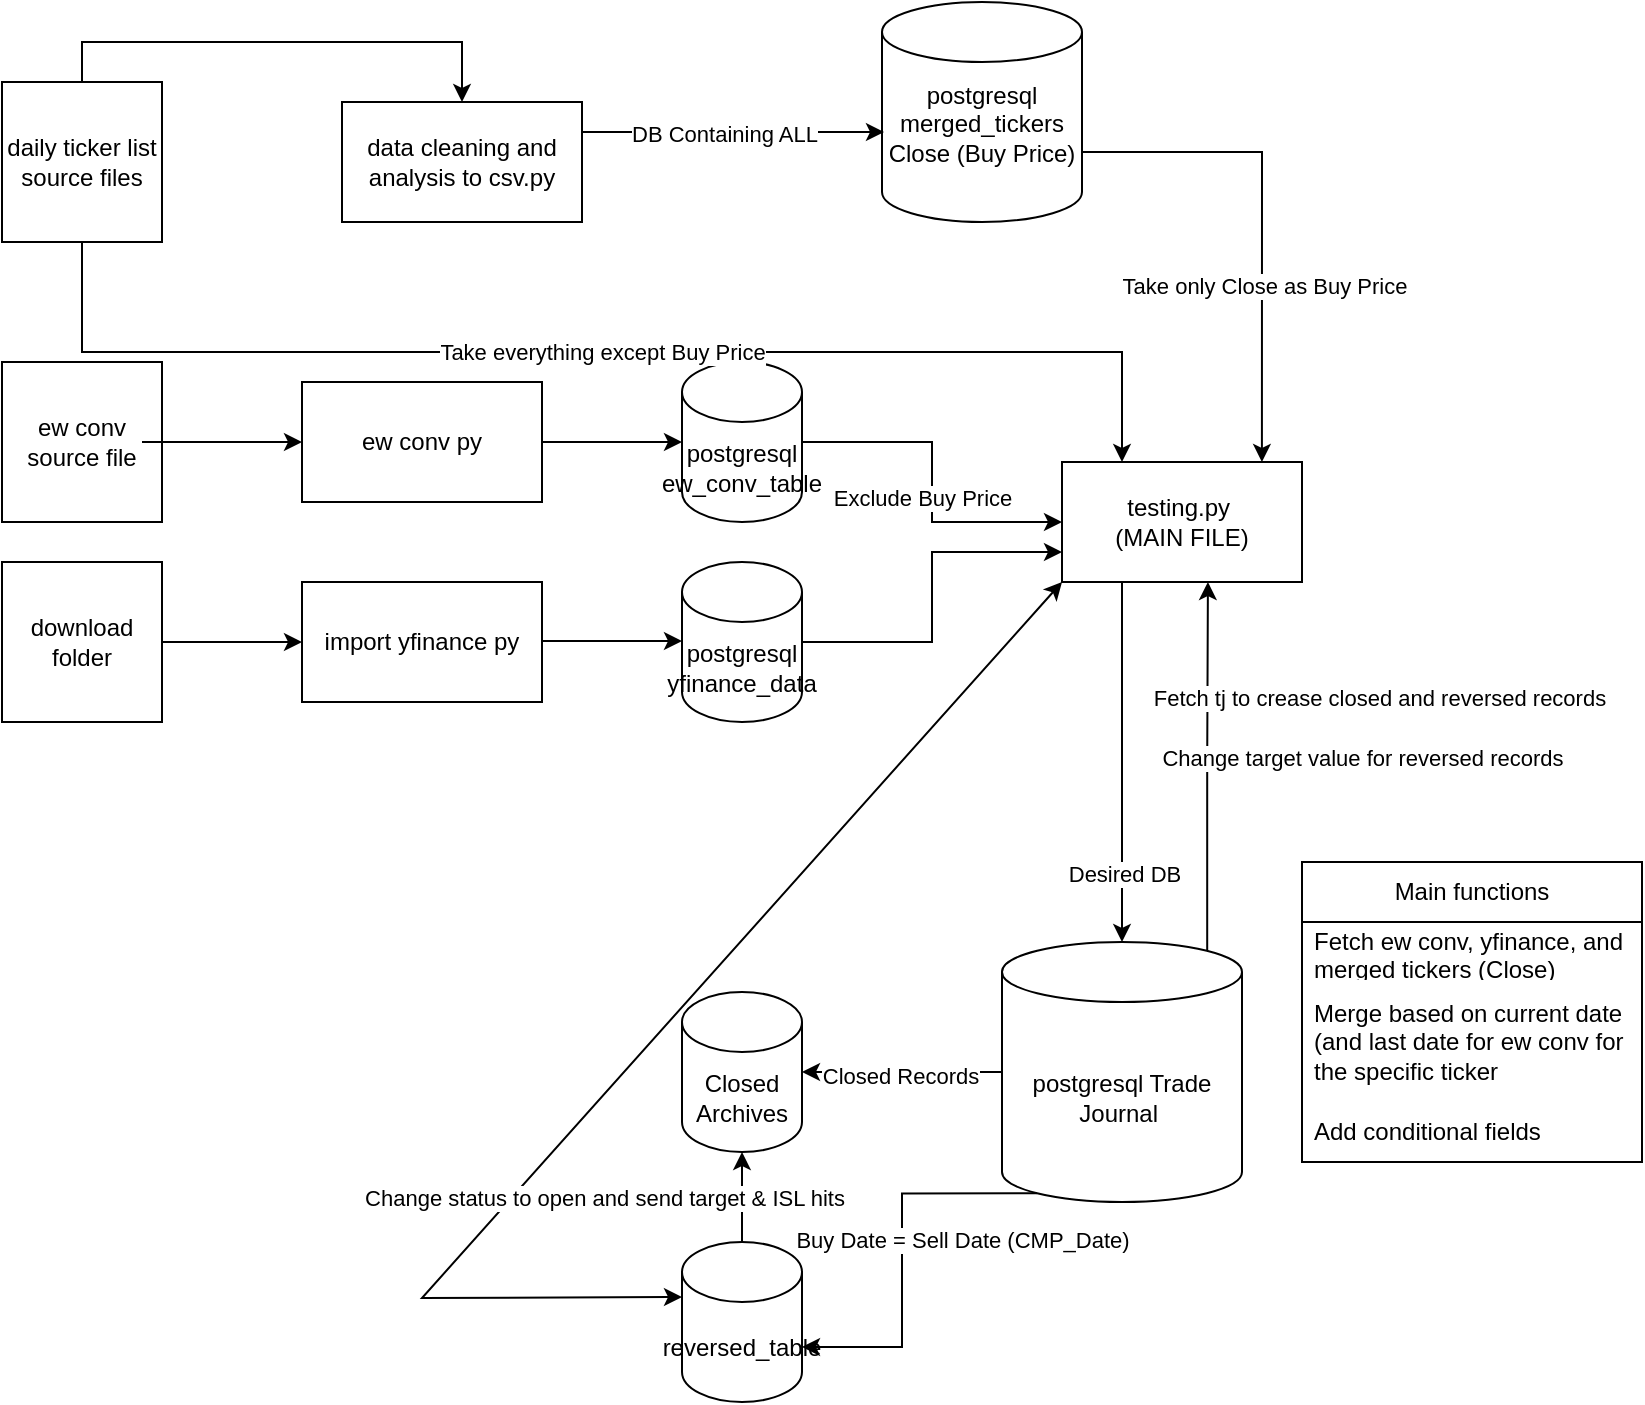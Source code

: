 <mxfile version="24.8.6">
  <diagram name="Page-1" id="f7qXiUDUXM9vJUY4WpnZ">
    <mxGraphModel dx="1434" dy="784" grid="1" gridSize="10" guides="1" tooltips="1" connect="1" arrows="1" fold="1" page="1" pageScale="1" pageWidth="850" pageHeight="1100" math="0" shadow="0">
      <root>
        <mxCell id="0" />
        <mxCell id="1" parent="0" />
        <mxCell id="9g_AEu41fhtfM2SIhQAU-1" value="ew conv py" style="rounded=0;whiteSpace=wrap;html=1;" parent="1" vertex="1">
          <mxGeometry x="170" y="220" width="120" height="60" as="geometry" />
        </mxCell>
        <mxCell id="9g_AEu41fhtfM2SIhQAU-2" value="import yfinance py" style="rounded=0;whiteSpace=wrap;html=1;" parent="1" vertex="1">
          <mxGeometry x="170" y="320" width="120" height="60" as="geometry" />
        </mxCell>
        <mxCell id="9g_AEu41fhtfM2SIhQAU-3" value="testing.py&amp;nbsp;&lt;div&gt;(MAIN FILE)&lt;/div&gt;" style="rounded=0;whiteSpace=wrap;html=1;" parent="1" vertex="1">
          <mxGeometry x="550" y="260" width="120" height="60" as="geometry" />
        </mxCell>
        <mxCell id="9g_AEu41fhtfM2SIhQAU-4" value="" style="endArrow=classic;html=1;rounded=0;" parent="1" edge="1">
          <mxGeometry width="50" height="50" relative="1" as="geometry">
            <mxPoint x="290" y="250" as="sourcePoint" />
            <mxPoint x="360" y="250" as="targetPoint" />
          </mxGeometry>
        </mxCell>
        <mxCell id="9g_AEu41fhtfM2SIhQAU-5" value="" style="endArrow=classic;html=1;rounded=0;" parent="1" edge="1">
          <mxGeometry width="50" height="50" relative="1" as="geometry">
            <mxPoint x="290" y="349.5" as="sourcePoint" />
            <mxPoint x="360" y="349.5" as="targetPoint" />
          </mxGeometry>
        </mxCell>
        <mxCell id="9g_AEu41fhtfM2SIhQAU-20" style="edgeStyle=orthogonalEdgeStyle;rounded=0;orthogonalLoop=1;jettySize=auto;html=1;exitX=1;exitY=0.5;exitDx=0;exitDy=0;exitPerimeter=0;entryX=0;entryY=0.5;entryDx=0;entryDy=0;" parent="1" source="9g_AEu41fhtfM2SIhQAU-7" target="9g_AEu41fhtfM2SIhQAU-3" edge="1">
          <mxGeometry relative="1" as="geometry">
            <mxPoint x="490" y="250" as="targetPoint" />
          </mxGeometry>
        </mxCell>
        <mxCell id="d_13KXShtALWo8nMmFfi-22" value="Exclude Buy Price" style="edgeLabel;html=1;align=center;verticalAlign=middle;resizable=0;points=[];" parent="9g_AEu41fhtfM2SIhQAU-20" vertex="1" connectable="0">
          <mxGeometry x="0.092" relative="1" as="geometry">
            <mxPoint x="-5" as="offset" />
          </mxGeometry>
        </mxCell>
        <mxCell id="9g_AEu41fhtfM2SIhQAU-7" value="postgresql ew_conv_table" style="shape=cylinder3;whiteSpace=wrap;html=1;boundedLbl=1;backgroundOutline=1;size=15;" parent="1" vertex="1">
          <mxGeometry x="360" y="210" width="60" height="80" as="geometry" />
        </mxCell>
        <mxCell id="9g_AEu41fhtfM2SIhQAU-21" style="edgeStyle=orthogonalEdgeStyle;rounded=0;orthogonalLoop=1;jettySize=auto;html=1;exitX=1;exitY=0.5;exitDx=0;exitDy=0;exitPerimeter=0;entryX=0;entryY=0.75;entryDx=0;entryDy=0;" parent="1" source="9g_AEu41fhtfM2SIhQAU-8" target="9g_AEu41fhtfM2SIhQAU-3" edge="1">
          <mxGeometry relative="1" as="geometry">
            <mxPoint x="490" y="350" as="targetPoint" />
          </mxGeometry>
        </mxCell>
        <mxCell id="9g_AEu41fhtfM2SIhQAU-8" value="postgresql yfinance_data" style="shape=cylinder3;whiteSpace=wrap;html=1;boundedLbl=1;backgroundOutline=1;size=15;" parent="1" vertex="1">
          <mxGeometry x="360" y="310" width="60" height="80" as="geometry" />
        </mxCell>
        <mxCell id="9g_AEu41fhtfM2SIhQAU-9" value="ew conv source file" style="whiteSpace=wrap;html=1;aspect=fixed;" parent="1" vertex="1">
          <mxGeometry x="20" y="210" width="80" height="80" as="geometry" />
        </mxCell>
        <mxCell id="9g_AEu41fhtfM2SIhQAU-11" value="" style="endArrow=classic;html=1;rounded=0;entryX=0;entryY=0.5;entryDx=0;entryDy=0;" parent="1" target="9g_AEu41fhtfM2SIhQAU-1" edge="1">
          <mxGeometry width="50" height="50" relative="1" as="geometry">
            <mxPoint x="90" y="250" as="sourcePoint" />
            <mxPoint x="160" y="250" as="targetPoint" />
          </mxGeometry>
        </mxCell>
        <mxCell id="Gc0xQWbeNlLE-9sP4hYX-16" style="edgeStyle=orthogonalEdgeStyle;rounded=0;orthogonalLoop=1;jettySize=auto;html=1;entryX=0.5;entryY=0;entryDx=0;entryDy=0;exitX=0.5;exitY=0;exitDx=0;exitDy=0;" parent="1" source="9g_AEu41fhtfM2SIhQAU-25" target="Gc0xQWbeNlLE-9sP4hYX-17" edge="1">
          <mxGeometry relative="1" as="geometry">
            <mxPoint x="260" y="80" as="targetPoint" />
          </mxGeometry>
        </mxCell>
        <mxCell id="9g_AEu41fhtfM2SIhQAU-25" value="daily ticker list source files" style="whiteSpace=wrap;html=1;aspect=fixed;" parent="1" vertex="1">
          <mxGeometry x="20" y="70" width="80" height="80" as="geometry" />
        </mxCell>
        <mxCell id="9g_AEu41fhtfM2SIhQAU-28" value="postgresql Trade Journal&amp;nbsp;" style="shape=cylinder3;whiteSpace=wrap;html=1;boundedLbl=1;backgroundOutline=1;size=15;" parent="1" vertex="1">
          <mxGeometry x="520" y="500" width="120" height="130" as="geometry" />
        </mxCell>
        <mxCell id="9g_AEu41fhtfM2SIhQAU-29" value="Main functions" style="swimlane;fontStyle=0;childLayout=stackLayout;horizontal=1;startSize=30;horizontalStack=0;resizeParent=1;resizeParentMax=0;resizeLast=0;collapsible=1;marginBottom=0;whiteSpace=wrap;html=1;" parent="1" vertex="1">
          <mxGeometry x="670" y="460" width="170" height="150" as="geometry" />
        </mxCell>
        <mxCell id="9g_AEu41fhtfM2SIhQAU-30" value="Fetch ew conv, yfinance, and merged tickers (Close)" style="text;strokeColor=none;fillColor=none;align=left;verticalAlign=middle;spacingLeft=4;spacingRight=4;overflow=hidden;points=[[0,0.5],[1,0.5]];portConstraint=eastwest;rotatable=0;whiteSpace=wrap;html=1;" parent="9g_AEu41fhtfM2SIhQAU-29" vertex="1">
          <mxGeometry y="30" width="170" height="30" as="geometry" />
        </mxCell>
        <mxCell id="9g_AEu41fhtfM2SIhQAU-31" value="Merge based on current date (and last date for ew conv for the specific ticker" style="text;strokeColor=none;fillColor=none;align=left;verticalAlign=middle;spacingLeft=4;spacingRight=4;overflow=hidden;points=[[0,0.5],[1,0.5]];portConstraint=eastwest;rotatable=0;whiteSpace=wrap;html=1;" parent="9g_AEu41fhtfM2SIhQAU-29" vertex="1">
          <mxGeometry y="60" width="170" height="60" as="geometry" />
        </mxCell>
        <mxCell id="9g_AEu41fhtfM2SIhQAU-32" value="Add conditional fields&amp;nbsp;" style="text;strokeColor=none;fillColor=none;align=left;verticalAlign=middle;spacingLeft=4;spacingRight=4;overflow=hidden;points=[[0,0.5],[1,0.5]];portConstraint=eastwest;rotatable=0;whiteSpace=wrap;html=1;" parent="9g_AEu41fhtfM2SIhQAU-29" vertex="1">
          <mxGeometry y="120" width="170" height="30" as="geometry" />
        </mxCell>
        <mxCell id="9g_AEu41fhtfM2SIhQAU-33" style="edgeStyle=orthogonalEdgeStyle;rounded=0;orthogonalLoop=1;jettySize=auto;html=1;exitX=0.25;exitY=1;exitDx=0;exitDy=0;entryX=0.5;entryY=0;entryDx=0;entryDy=0;entryPerimeter=0;" parent="1" source="9g_AEu41fhtfM2SIhQAU-3" target="9g_AEu41fhtfM2SIhQAU-28" edge="1">
          <mxGeometry relative="1" as="geometry" />
        </mxCell>
        <mxCell id="d_13KXShtALWo8nMmFfi-17" value="Desired DB" style="edgeLabel;html=1;align=center;verticalAlign=middle;resizable=0;points=[];" parent="9g_AEu41fhtfM2SIhQAU-33" vertex="1" connectable="0">
          <mxGeometry x="0.623" y="1" relative="1" as="geometry">
            <mxPoint as="offset" />
          </mxGeometry>
        </mxCell>
        <mxCell id="Gc0xQWbeNlLE-9sP4hYX-2" value="Closed Archives" style="shape=cylinder3;whiteSpace=wrap;html=1;boundedLbl=1;backgroundOutline=1;size=15;" parent="1" vertex="1">
          <mxGeometry x="360" y="525" width="60" height="80" as="geometry" />
        </mxCell>
        <mxCell id="d_13KXShtALWo8nMmFfi-7" style="edgeStyle=orthogonalEdgeStyle;rounded=0;orthogonalLoop=1;jettySize=auto;html=1;entryX=0.833;entryY=0;entryDx=0;entryDy=0;entryPerimeter=0;exitX=1;exitY=0;exitDx=0;exitDy=75;exitPerimeter=0;" parent="1" source="Gc0xQWbeNlLE-9sP4hYX-4" target="9g_AEu41fhtfM2SIhQAU-3" edge="1">
          <mxGeometry relative="1" as="geometry" />
        </mxCell>
        <mxCell id="d_13KXShtALWo8nMmFfi-19" value="Take only Close as Buy Price" style="edgeLabel;html=1;align=center;verticalAlign=middle;resizable=0;points=[];" parent="d_13KXShtALWo8nMmFfi-7" vertex="1" connectable="0">
          <mxGeometry x="0.278" y="1" relative="1" as="geometry">
            <mxPoint as="offset" />
          </mxGeometry>
        </mxCell>
        <mxCell id="Gc0xQWbeNlLE-9sP4hYX-4" value="postgresql&lt;div&gt;merged_tickers Close (Buy Price)&lt;div&gt;&lt;br&gt;&lt;/div&gt;&lt;/div&gt;" style="shape=cylinder3;whiteSpace=wrap;html=1;boundedLbl=1;backgroundOutline=1;size=15;" parent="1" vertex="1">
          <mxGeometry x="460" y="30" width="100" height="110" as="geometry" />
        </mxCell>
        <mxCell id="Gc0xQWbeNlLE-9sP4hYX-10" style="edgeStyle=orthogonalEdgeStyle;rounded=0;orthogonalLoop=1;jettySize=auto;html=1;entryX=1;entryY=0.5;entryDx=0;entryDy=0;entryPerimeter=0;" parent="1" source="9g_AEu41fhtfM2SIhQAU-28" target="Gc0xQWbeNlLE-9sP4hYX-2" edge="1">
          <mxGeometry relative="1" as="geometry" />
        </mxCell>
        <mxCell id="d_13KXShtALWo8nMmFfi-16" value="Closed Records" style="edgeLabel;html=1;align=center;verticalAlign=middle;resizable=0;points=[];" parent="Gc0xQWbeNlLE-9sP4hYX-10" vertex="1" connectable="0">
          <mxGeometry x="0.02" y="2" relative="1" as="geometry">
            <mxPoint as="offset" />
          </mxGeometry>
        </mxCell>
        <mxCell id="Gc0xQWbeNlLE-9sP4hYX-17" value="data cleaning and analysis to csv.&lt;span style=&quot;background-color: initial;&quot;&gt;py&lt;/span&gt;" style="rounded=0;whiteSpace=wrap;html=1;" parent="1" vertex="1">
          <mxGeometry x="190" y="80" width="120" height="60" as="geometry" />
        </mxCell>
        <mxCell id="Gc0xQWbeNlLE-9sP4hYX-19" value="" style="edgeStyle=orthogonalEdgeStyle;rounded=0;orthogonalLoop=1;jettySize=auto;html=1;" parent="1" source="Gc0xQWbeNlLE-9sP4hYX-18" target="9g_AEu41fhtfM2SIhQAU-2" edge="1">
          <mxGeometry relative="1" as="geometry" />
        </mxCell>
        <mxCell id="Gc0xQWbeNlLE-9sP4hYX-18" value="download folder" style="whiteSpace=wrap;html=1;aspect=fixed;" parent="1" vertex="1">
          <mxGeometry x="20" y="310" width="80" height="80" as="geometry" />
        </mxCell>
        <mxCell id="d_13KXShtALWo8nMmFfi-5" style="edgeStyle=orthogonalEdgeStyle;rounded=0;orthogonalLoop=1;jettySize=auto;html=1;exitX=0.5;exitY=1;exitDx=0;exitDy=0;entryX=0.25;entryY=0;entryDx=0;entryDy=0;" parent="1" source="9g_AEu41fhtfM2SIhQAU-25" target="9g_AEu41fhtfM2SIhQAU-3" edge="1">
          <mxGeometry relative="1" as="geometry">
            <mxPoint x="680" y="190" as="targetPoint" />
          </mxGeometry>
        </mxCell>
        <mxCell id="d_13KXShtALWo8nMmFfi-20" value="Take everything except Buy Price" style="edgeLabel;html=1;align=center;verticalAlign=middle;resizable=0;points=[];" parent="d_13KXShtALWo8nMmFfi-5" vertex="1" connectable="0">
          <mxGeometry x="-0.001" relative="1" as="geometry">
            <mxPoint as="offset" />
          </mxGeometry>
        </mxCell>
        <mxCell id="d_13KXShtALWo8nMmFfi-10" style="edgeStyle=orthogonalEdgeStyle;rounded=0;orthogonalLoop=1;jettySize=auto;html=1;exitX=1;exitY=0.25;exitDx=0;exitDy=0;entryX=0.01;entryY=0.591;entryDx=0;entryDy=0;entryPerimeter=0;" parent="1" source="Gc0xQWbeNlLE-9sP4hYX-17" target="Gc0xQWbeNlLE-9sP4hYX-4" edge="1">
          <mxGeometry relative="1" as="geometry" />
        </mxCell>
        <mxCell id="d_13KXShtALWo8nMmFfi-18" value="DB Containing ALL" style="edgeLabel;html=1;align=center;verticalAlign=middle;resizable=0;points=[];" parent="d_13KXShtALWo8nMmFfi-10" vertex="1" connectable="0">
          <mxGeometry x="-0.06" y="-1" relative="1" as="geometry">
            <mxPoint as="offset" />
          </mxGeometry>
        </mxCell>
        <mxCell id="xx_cJj7TupkbCxLRunbi-3" value="" style="edgeStyle=orthogonalEdgeStyle;rounded=0;orthogonalLoop=1;jettySize=auto;html=1;" edge="1" parent="1" source="d_13KXShtALWo8nMmFfi-24" target="Gc0xQWbeNlLE-9sP4hYX-2">
          <mxGeometry relative="1" as="geometry" />
        </mxCell>
        <mxCell id="d_13KXShtALWo8nMmFfi-24" value="reversed_table" style="shape=cylinder3;whiteSpace=wrap;html=1;boundedLbl=1;backgroundOutline=1;size=15;" parent="1" vertex="1">
          <mxGeometry x="360" y="650" width="60" height="80" as="geometry" />
        </mxCell>
        <mxCell id="d_13KXShtALWo8nMmFfi-26" style="edgeStyle=orthogonalEdgeStyle;rounded=0;orthogonalLoop=1;jettySize=auto;html=1;exitX=0.145;exitY=1;exitDx=0;exitDy=-4.35;exitPerimeter=0;entryX=1;entryY=0;entryDx=0;entryDy=52.5;entryPerimeter=0;" parent="1" source="9g_AEu41fhtfM2SIhQAU-28" target="d_13KXShtALWo8nMmFfi-24" edge="1">
          <mxGeometry relative="1" as="geometry" />
        </mxCell>
        <mxCell id="d_13KXShtALWo8nMmFfi-27" value="Buy Date = Sell Date (CMP_Date)" style="edgeLabel;html=1;align=center;verticalAlign=middle;resizable=0;points=[];" parent="d_13KXShtALWo8nMmFfi-26" vertex="1" connectable="0">
          <mxGeometry x="-0.119" y="-1" relative="1" as="geometry">
            <mxPoint x="31" y="5" as="offset" />
          </mxGeometry>
        </mxCell>
        <mxCell id="d_13KXShtALWo8nMmFfi-28" style="edgeStyle=orthogonalEdgeStyle;rounded=0;orthogonalLoop=1;jettySize=auto;html=1;exitX=0.855;exitY=0;exitDx=0;exitDy=4.35;exitPerimeter=0;entryX=0.608;entryY=1;entryDx=0;entryDy=0;entryPerimeter=0;" parent="1" source="9g_AEu41fhtfM2SIhQAU-28" target="9g_AEu41fhtfM2SIhQAU-3" edge="1">
          <mxGeometry relative="1" as="geometry" />
        </mxCell>
        <mxCell id="d_13KXShtALWo8nMmFfi-29" value="Fetch tj to crease closed and reversed records&amp;nbsp;" style="edgeLabel;html=1;align=center;verticalAlign=middle;resizable=0;points=[];" parent="d_13KXShtALWo8nMmFfi-28" vertex="1" connectable="0">
          <mxGeometry x="0.093" relative="1" as="geometry">
            <mxPoint x="87" y="-26" as="offset" />
          </mxGeometry>
        </mxCell>
        <mxCell id="d_13KXShtALWo8nMmFfi-30" value="Change target value for reversed records" style="edgeLabel;html=1;align=center;verticalAlign=middle;resizable=0;points=[];" parent="d_13KXShtALWo8nMmFfi-28" vertex="1" connectable="0">
          <mxGeometry x="0.049" y="2" relative="1" as="geometry">
            <mxPoint x="79" as="offset" />
          </mxGeometry>
        </mxCell>
        <mxCell id="xx_cJj7TupkbCxLRunbi-1" value="" style="endArrow=classic;startArrow=classic;html=1;rounded=0;exitX=0;exitY=0;exitDx=0;exitDy=27.5;exitPerimeter=0;entryX=0;entryY=1;entryDx=0;entryDy=0;" edge="1" parent="1" source="d_13KXShtALWo8nMmFfi-24" target="9g_AEu41fhtfM2SIhQAU-3">
          <mxGeometry width="50" height="50" relative="1" as="geometry">
            <mxPoint x="270" y="670" as="sourcePoint" />
            <mxPoint x="320" y="620" as="targetPoint" />
            <Array as="points">
              <mxPoint x="230" y="678" />
            </Array>
          </mxGeometry>
        </mxCell>
        <mxCell id="xx_cJj7TupkbCxLRunbi-2" value="Change status to open and send target &amp;amp; ISL hits" style="edgeLabel;html=1;align=center;verticalAlign=middle;resizable=0;points=[];" vertex="1" connectable="0" parent="xx_cJj7TupkbCxLRunbi-1">
          <mxGeometry x="0.285" y="1" relative="1" as="geometry">
            <mxPoint x="-83" y="146" as="offset" />
          </mxGeometry>
        </mxCell>
      </root>
    </mxGraphModel>
  </diagram>
</mxfile>
